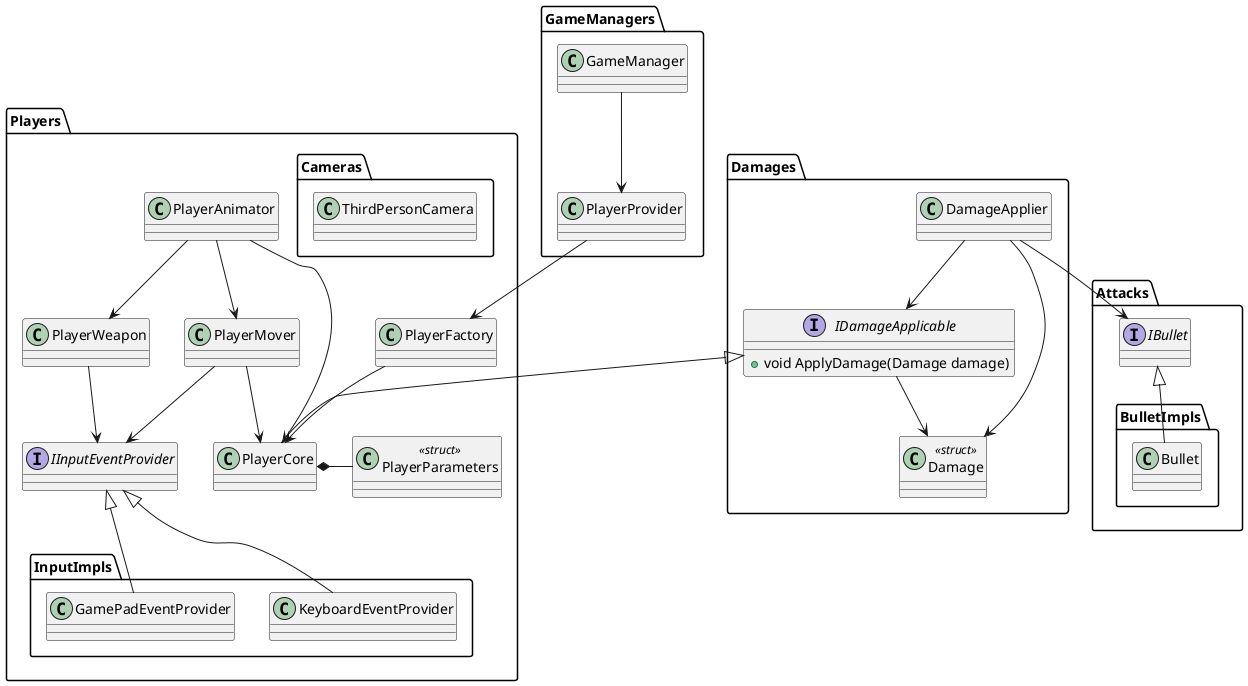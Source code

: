 @startuml
namespace GameManagers {
  class GameManager
  class PlayerProvider
}

GameManagers.PlayerProvider --> Players.PlayerFactory
GameManagers.GameManager --> GameManagers.PlayerProvider

namespace Players {
  class PlayerCore {
  }
  class PlayerMover
  class PlayerWeapon
  class PlayerAnimator
  class PlayerParameters <<struct>> {

  }

  class PlayerFactory

  namespace InputImpls {
    class KeyboardEventProvider
    class GamePadEventProvider
  }
  interface IInputEventProvider

  namespace Cameras {
    class ThirdPersonCamera
  }
}

Players.IInputEventProvider <|-- Players.InputImpls.KeyboardEventProvider
Players.IInputEventProvider <|-- Players.InputImpls.GamePadEventProvider

Players.PlayerMover --> Players.IInputEventProvider
Players.PlayerWeapon --> Players.IInputEventProvider

Players.PlayerAnimator --> Players.PlayerMover
Players.PlayerAnimator --> Players.PlayerWeapon
Players.PlayerAnimator --> Players.PlayerCore
Players.PlayerMover --> Players.PlayerCore
Players.PlayerCore *- Players.PlayerParameters
Players.PlayerFactory --> Players.PlayerCore

namespace Attacks {
  namespace BulletImpls {
    class Bullet
  }
  interface IBullet
}

Attacks.IBullet <|-- Attacks.BulletImpls.Bullet

namespace Damages {
  class Damage <<struct>> {

  }
  interface IDamageApplicable {
    + void ApplyDamage(Damage damage)
  }
  class DamageApplier
}

Damages.IDamageApplicable <|-- Players.PlayerCore
Damages.IDamageApplicable --> Damages.Damage
Damages.DamageApplier --> Attacks.IBullet
Damages.DamageApplier --> Damages.Damage
Damages.DamageApplier --> Damages.IDamageApplicable
@enduml